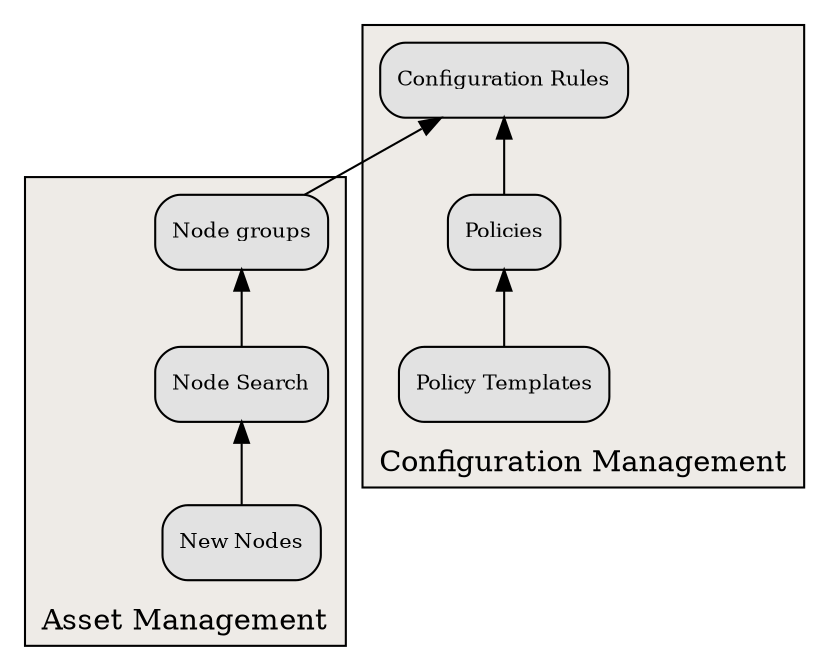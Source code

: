 digraph concepts{

rankdir=BT;
node [
    shape=Mrecord, 
    style=filled, 
    color="rgb(151,72,7)", 
    fillcolor="#e2e2e2",
    fontsize=10
];
NN NS NG PT PS CR ;

NN [label = "New Nodes" ];

NS [label = "Node Search" ];

NG [label = "Node groups"];

PT [label = "Policy Templates"];

PS [label = "Policies"];

CR [label = "Configuration Rules"];

subgraph cluster0 { 
    label="Asset Management"; 
    style=filled;
    color="rgb(93,56,29)"; 
    fillcolor="#eeebe7";
    NN -> NS ->NG; 
};

NG -> CR ;

subgraph cluster1 { 
    label="Configuration Management";
    shape="component";
    style="filled";
    color="rgb(93,56,29)"; 
    fillcolor="#eeebe7";
    PT -> PS -> CR; 
};

}
